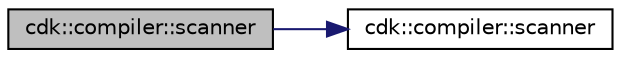 digraph "cdk::compiler::scanner"
{
 // INTERACTIVE_SVG=YES
 // LATEX_PDF_SIZE
  edge [fontname="Helvetica",fontsize="10",labelfontname="Helvetica",labelfontsize="10"];
  node [fontname="Helvetica",fontsize="10",shape=record];
  rankdir="LR";
  Node1 [label="cdk::compiler::scanner",height=0.2,width=0.4,color="black", fillcolor="grey75", style="filled", fontcolor="black",tooltip=" "];
  Node1 -> Node2 [color="midnightblue",fontsize="10",style="solid"];
  Node2 [label="cdk::compiler::scanner",height=0.2,width=0.4,color="black", fillcolor="white", style="filled",URL="$classcdk_1_1compiler.html#a90355b497c4f388de287df55ae238729",tooltip=" "];
}
